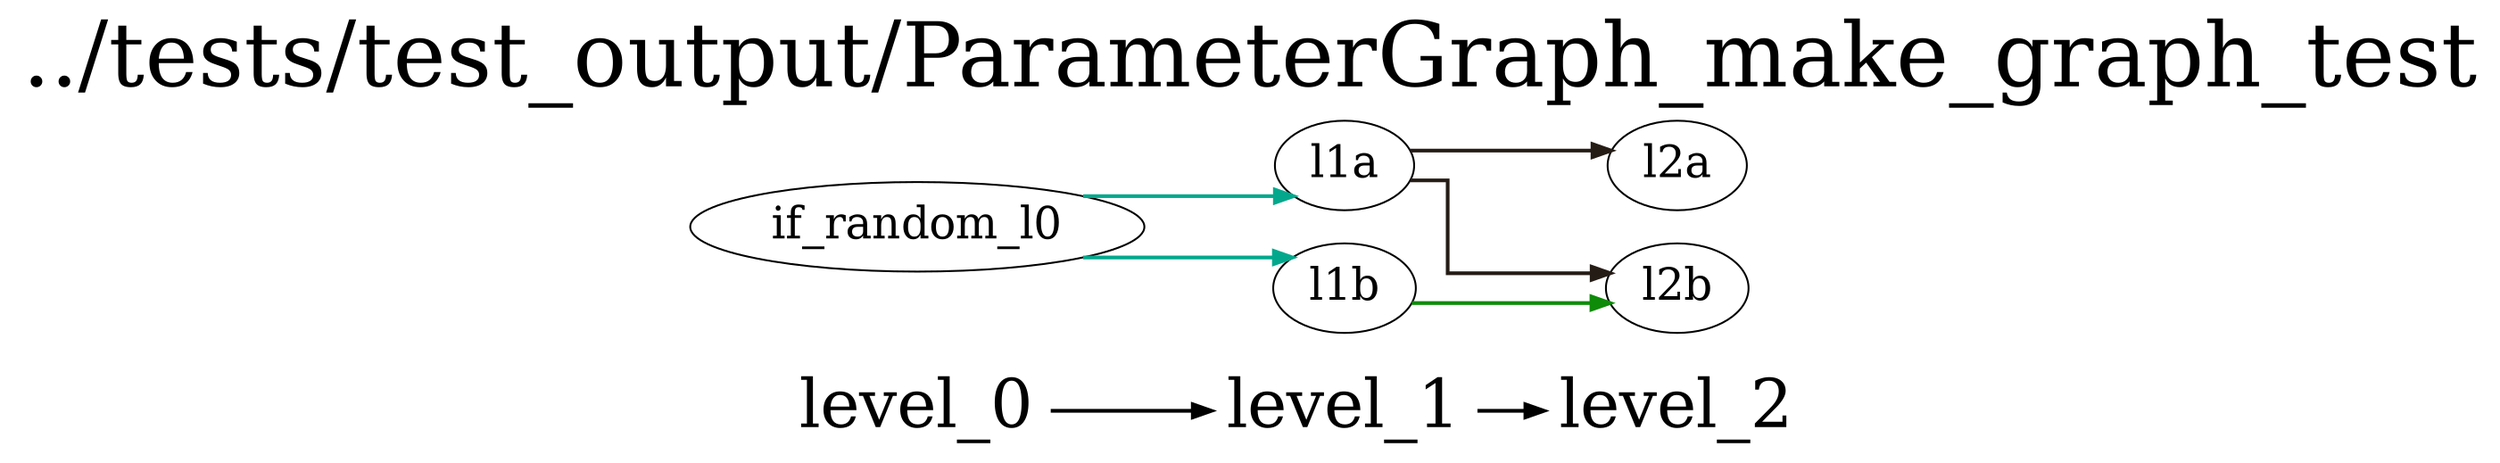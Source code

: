 digraph G {
          splines=ortho;
          fontsize = 48;
          rankdir = "LR";
          node[fontsize=24];
          edge[penwidth=2];
          {
          node [shape=plaintext fontsize=36];
          level_0 -> 
          level_1 -> 
          level_2
          }
          {rank = same;
          level_0;
          if_random_l0;
          }
          {rank = same;
          level_1;
          l1a;
          l1b;
          }
          {rank = same;
          level_2;
          l2a;
          l2b;
          }
          l2b ;
          if_random_l0 -> l1a [color="#03A88C"];
          if_random_l0 -> l1b [color="#03A88C"];
          l1b -> l2b [color="#0E8B08"];
          l2a ;
          l1a -> l2b [color="#251C16"];
          l1a -> l2a [color="#251C16"];
          labelloc = "t";
          label = "../tests/test_output/ParameterGraph_make_graph_test";
}